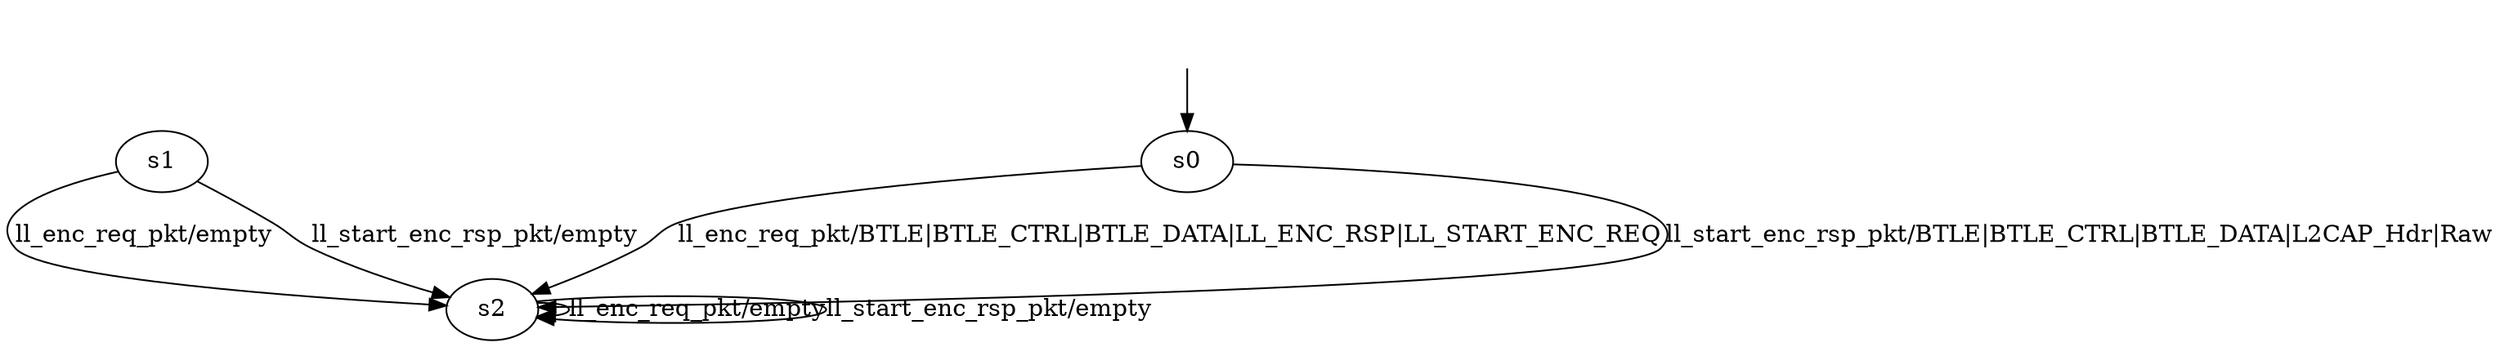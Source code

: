 digraph esp_ble_security_l2cap {
s0 [label="s0"];
s1 [label="s1"];
s2 [label="s2"];
s0 -> s2  [label="ll_enc_req_pkt/BTLE|BTLE_CTRL|BTLE_DATA|LL_ENC_RSP|LL_START_ENC_REQ"];
s0 -> s2  [label="ll_start_enc_rsp_pkt/BTLE|BTLE_CTRL|BTLE_DATA|L2CAP_Hdr|Raw"];
s1 -> s2  [label="ll_enc_req_pkt/empty"];
s1 -> s2  [label="ll_start_enc_rsp_pkt/empty"];
s2 -> s2  [label="ll_enc_req_pkt/empty"];
s2 -> s2  [label="ll_start_enc_rsp_pkt/empty"];
__start0 [label="", shape=none];
__start0 -> s0  [label=""];
}
